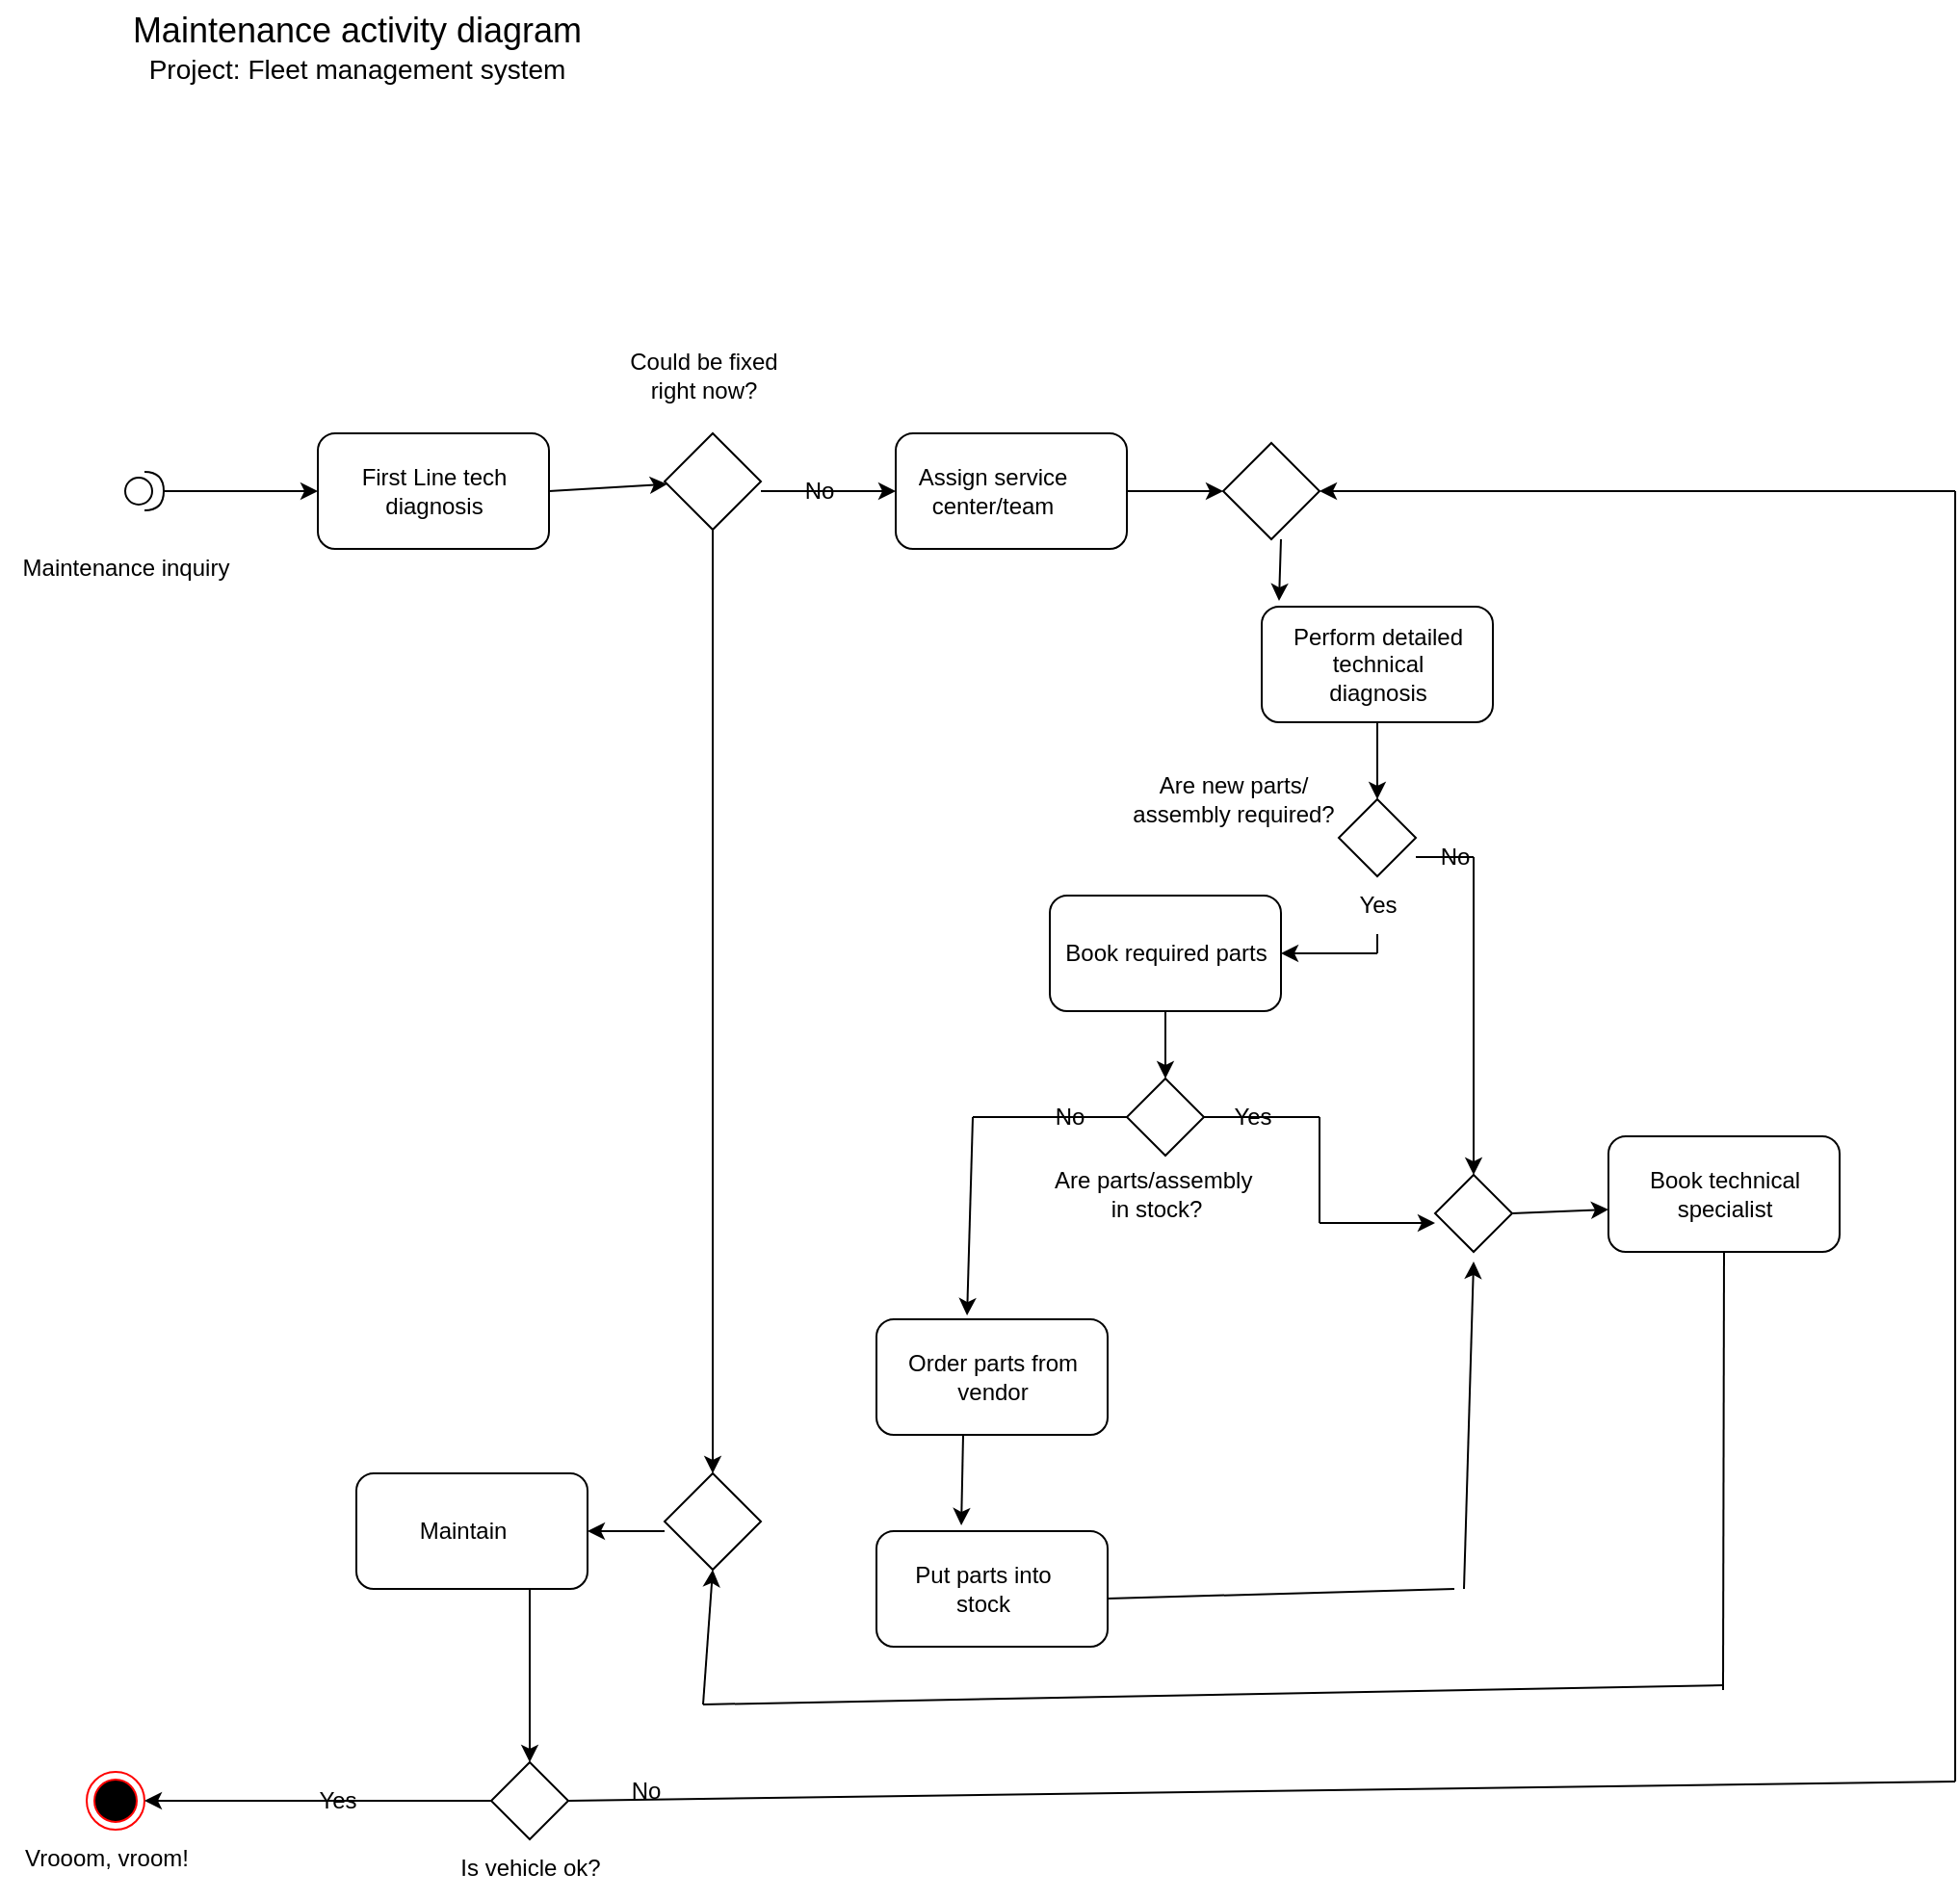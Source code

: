 <mxfile version="20.1.3" type="github">
  <diagram id="KVatFsfOx954qEapuVoB" name="Page-1">
    <mxGraphModel dx="1102" dy="1456" grid="1" gridSize="10" guides="1" tooltips="1" connect="1" arrows="1" fold="1" page="1" pageScale="1" pageWidth="1100" pageHeight="850" math="0" shadow="0">
      <root>
        <mxCell id="0" />
        <mxCell id="1" parent="0" />
        <mxCell id="A85PYch1o4Z-2x9sGvwN-1" value="" style="ellipse;html=1;shape=endState;fillColor=#000000;strokeColor=#ff0000;" vertex="1" parent="1">
          <mxGeometry x="80" y="765" width="30" height="30" as="geometry" />
        </mxCell>
        <mxCell id="A85PYch1o4Z-2x9sGvwN-2" value="" style="shape=providedRequiredInterface;html=1;verticalLabelPosition=bottom;sketch=0;" vertex="1" parent="1">
          <mxGeometry x="100" y="90" width="20" height="20" as="geometry" />
        </mxCell>
        <mxCell id="A85PYch1o4Z-2x9sGvwN-3" value="" style="endArrow=classic;html=1;rounded=0;" edge="1" parent="1">
          <mxGeometry width="50" height="50" relative="1" as="geometry">
            <mxPoint x="120" y="100" as="sourcePoint" />
            <mxPoint x="200" y="100" as="targetPoint" />
          </mxGeometry>
        </mxCell>
        <mxCell id="A85PYch1o4Z-2x9sGvwN-4" value="" style="rounded=1;whiteSpace=wrap;html=1;" vertex="1" parent="1">
          <mxGeometry x="200" y="70" width="120" height="60" as="geometry" />
        </mxCell>
        <mxCell id="A85PYch1o4Z-2x9sGvwN-5" value="First Line tech&lt;br&gt;diagnosis" style="text;html=1;resizable=0;autosize=1;align=center;verticalAlign=middle;points=[];fillColor=none;strokeColor=none;rounded=0;" vertex="1" parent="1">
          <mxGeometry x="210" y="80" width="100" height="40" as="geometry" />
        </mxCell>
        <mxCell id="A85PYch1o4Z-2x9sGvwN-8" value="" style="endArrow=classic;html=1;rounded=0;" edge="1" parent="1" target="A85PYch1o4Z-2x9sGvwN-9">
          <mxGeometry width="50" height="50" relative="1" as="geometry">
            <mxPoint x="320" y="100" as="sourcePoint" />
            <mxPoint x="390" y="100" as="targetPoint" />
          </mxGeometry>
        </mxCell>
        <mxCell id="A85PYch1o4Z-2x9sGvwN-9" value="" style="rhombus;whiteSpace=wrap;html=1;" vertex="1" parent="1">
          <mxGeometry x="380" y="70" width="50" height="50" as="geometry" />
        </mxCell>
        <mxCell id="A85PYch1o4Z-2x9sGvwN-10" value="Could be fixed&lt;br&gt;right now?" style="text;html=1;resizable=0;autosize=1;align=center;verticalAlign=middle;points=[];fillColor=none;strokeColor=none;rounded=0;" vertex="1" parent="1">
          <mxGeometry x="350" y="20" width="100" height="40" as="geometry" />
        </mxCell>
        <mxCell id="A85PYch1o4Z-2x9sGvwN-11" value="" style="endArrow=classic;html=1;rounded=0;" edge="1" parent="1">
          <mxGeometry width="50" height="50" relative="1" as="geometry">
            <mxPoint x="430" y="100" as="sourcePoint" />
            <mxPoint x="500" y="100" as="targetPoint" />
          </mxGeometry>
        </mxCell>
        <mxCell id="A85PYch1o4Z-2x9sGvwN-12" value="No" style="text;html=1;resizable=0;autosize=1;align=center;verticalAlign=middle;points=[];fillColor=none;strokeColor=none;rounded=0;" vertex="1" parent="1">
          <mxGeometry x="440" y="85" width="40" height="30" as="geometry" />
        </mxCell>
        <mxCell id="A85PYch1o4Z-2x9sGvwN-13" value="" style="rounded=1;whiteSpace=wrap;html=1;" vertex="1" parent="1">
          <mxGeometry x="500" y="70" width="120" height="60" as="geometry" />
        </mxCell>
        <mxCell id="A85PYch1o4Z-2x9sGvwN-14" value="Assign service&lt;br&gt;center/team" style="text;html=1;resizable=0;autosize=1;align=center;verticalAlign=middle;points=[];fillColor=none;strokeColor=none;rounded=0;" vertex="1" parent="1">
          <mxGeometry x="500" y="80" width="100" height="40" as="geometry" />
        </mxCell>
        <mxCell id="A85PYch1o4Z-2x9sGvwN-16" value="" style="endArrow=classic;html=1;rounded=0;" edge="1" parent="1" target="A85PYch1o4Z-2x9sGvwN-17">
          <mxGeometry width="50" height="50" relative="1" as="geometry">
            <mxPoint x="620" y="100" as="sourcePoint" />
            <mxPoint x="680" y="100" as="targetPoint" />
          </mxGeometry>
        </mxCell>
        <mxCell id="A85PYch1o4Z-2x9sGvwN-17" value="" style="rhombus;whiteSpace=wrap;html=1;" vertex="1" parent="1">
          <mxGeometry x="670" y="75" width="50" height="50" as="geometry" />
        </mxCell>
        <mxCell id="A85PYch1o4Z-2x9sGvwN-19" value="" style="endArrow=classic;html=1;rounded=0;entryX=1;entryY=0.5;entryDx=0;entryDy=0;" edge="1" parent="1" target="A85PYch1o4Z-2x9sGvwN-17">
          <mxGeometry width="50" height="50" relative="1" as="geometry">
            <mxPoint x="780" y="100" as="sourcePoint" />
            <mxPoint x="830" y="50" as="targetPoint" />
          </mxGeometry>
        </mxCell>
        <mxCell id="A85PYch1o4Z-2x9sGvwN-20" value="" style="endArrow=none;html=1;rounded=0;" edge="1" parent="1">
          <mxGeometry width="50" height="50" relative="1" as="geometry">
            <mxPoint x="780" y="100" as="sourcePoint" />
            <mxPoint x="1050" y="100" as="targetPoint" />
          </mxGeometry>
        </mxCell>
        <mxCell id="A85PYch1o4Z-2x9sGvwN-21" value="" style="endArrow=none;html=1;rounded=0;" edge="1" parent="1">
          <mxGeometry width="50" height="50" relative="1" as="geometry">
            <mxPoint x="1050" y="770" as="sourcePoint" />
            <mxPoint x="1050" y="100" as="targetPoint" />
          </mxGeometry>
        </mxCell>
        <mxCell id="A85PYch1o4Z-2x9sGvwN-22" value="" style="endArrow=none;html=1;rounded=0;" edge="1" parent="1">
          <mxGeometry width="50" height="50" relative="1" as="geometry">
            <mxPoint x="330" y="780" as="sourcePoint" />
            <mxPoint x="1050" y="770" as="targetPoint" />
          </mxGeometry>
        </mxCell>
        <mxCell id="A85PYch1o4Z-2x9sGvwN-23" value="No" style="text;html=1;resizable=0;autosize=1;align=center;verticalAlign=middle;points=[];fillColor=none;strokeColor=none;rounded=0;" vertex="1" parent="1">
          <mxGeometry x="350" y="760" width="40" height="30" as="geometry" />
        </mxCell>
        <mxCell id="A85PYch1o4Z-2x9sGvwN-24" value="" style="rhombus;whiteSpace=wrap;html=1;" vertex="1" parent="1">
          <mxGeometry x="290" y="760" width="40" height="40" as="geometry" />
        </mxCell>
        <mxCell id="A85PYch1o4Z-2x9sGvwN-26" value="" style="endArrow=classic;html=1;rounded=0;entryX=1;entryY=0.5;entryDx=0;entryDy=0;" edge="1" parent="1" target="A85PYch1o4Z-2x9sGvwN-1">
          <mxGeometry width="50" height="50" relative="1" as="geometry">
            <mxPoint x="290" y="780" as="sourcePoint" />
            <mxPoint x="340" y="730" as="targetPoint" />
          </mxGeometry>
        </mxCell>
        <mxCell id="A85PYch1o4Z-2x9sGvwN-27" value="Yes" style="text;html=1;resizable=0;autosize=1;align=center;verticalAlign=middle;points=[];fillColor=none;strokeColor=none;rounded=0;" vertex="1" parent="1">
          <mxGeometry x="190" y="765" width="40" height="30" as="geometry" />
        </mxCell>
        <mxCell id="A85PYch1o4Z-2x9sGvwN-28" value="" style="endArrow=classic;html=1;rounded=0;exitX=0.5;exitY=1;exitDx=0;exitDy=0;" edge="1" parent="1" source="A85PYch1o4Z-2x9sGvwN-9" target="A85PYch1o4Z-2x9sGvwN-29">
          <mxGeometry width="50" height="50" relative="1" as="geometry">
            <mxPoint x="420" y="170" as="sourcePoint" />
            <mxPoint x="405" y="641" as="targetPoint" />
          </mxGeometry>
        </mxCell>
        <mxCell id="A85PYch1o4Z-2x9sGvwN-29" value="" style="rhombus;whiteSpace=wrap;html=1;" vertex="1" parent="1">
          <mxGeometry x="380" y="610" width="50" height="50" as="geometry" />
        </mxCell>
        <mxCell id="A85PYch1o4Z-2x9sGvwN-30" value="" style="rounded=1;whiteSpace=wrap;html=1;" vertex="1" parent="1">
          <mxGeometry x="220" y="610" width="120" height="60" as="geometry" />
        </mxCell>
        <mxCell id="A85PYch1o4Z-2x9sGvwN-31" value="" style="endArrow=classic;html=1;rounded=0;entryX=0.5;entryY=0;entryDx=0;entryDy=0;" edge="1" parent="1" target="A85PYch1o4Z-2x9sGvwN-24">
          <mxGeometry width="50" height="50" relative="1" as="geometry">
            <mxPoint x="310" y="670" as="sourcePoint" />
            <mxPoint x="360" y="620" as="targetPoint" />
          </mxGeometry>
        </mxCell>
        <mxCell id="A85PYch1o4Z-2x9sGvwN-32" value="" style="endArrow=classic;html=1;rounded=0;entryX=1;entryY=0.5;entryDx=0;entryDy=0;" edge="1" parent="1" target="A85PYch1o4Z-2x9sGvwN-30">
          <mxGeometry width="50" height="50" relative="1" as="geometry">
            <mxPoint x="380" y="640" as="sourcePoint" />
            <mxPoint x="420" y="610" as="targetPoint" />
          </mxGeometry>
        </mxCell>
        <mxCell id="A85PYch1o4Z-2x9sGvwN-33" value="Maintain" style="text;html=1;resizable=0;autosize=1;align=center;verticalAlign=middle;points=[];fillColor=none;strokeColor=none;rounded=0;" vertex="1" parent="1">
          <mxGeometry x="240" y="625" width="70" height="30" as="geometry" />
        </mxCell>
        <mxCell id="A85PYch1o4Z-2x9sGvwN-34" value="Maintenance inquiry" style="text;html=1;resizable=0;autosize=1;align=center;verticalAlign=middle;points=[];fillColor=none;strokeColor=none;rounded=0;" vertex="1" parent="1">
          <mxGeometry x="35" y="125" width="130" height="30" as="geometry" />
        </mxCell>
        <mxCell id="A85PYch1o4Z-2x9sGvwN-35" value="" style="rounded=1;whiteSpace=wrap;html=1;" vertex="1" parent="1">
          <mxGeometry x="690" y="160" width="120" height="60" as="geometry" />
        </mxCell>
        <mxCell id="A85PYch1o4Z-2x9sGvwN-36" value="" style="rhombus;whiteSpace=wrap;html=1;" vertex="1" parent="1">
          <mxGeometry x="730" y="260" width="40" height="40" as="geometry" />
        </mxCell>
        <mxCell id="A85PYch1o4Z-2x9sGvwN-37" value="" style="rounded=1;whiteSpace=wrap;html=1;" vertex="1" parent="1">
          <mxGeometry x="580" y="310" width="120" height="60" as="geometry" />
        </mxCell>
        <mxCell id="A85PYch1o4Z-2x9sGvwN-38" value="" style="rhombus;whiteSpace=wrap;html=1;" vertex="1" parent="1">
          <mxGeometry x="620" y="405" width="40" height="40" as="geometry" />
        </mxCell>
        <mxCell id="A85PYch1o4Z-2x9sGvwN-39" value="" style="rhombus;whiteSpace=wrap;html=1;" vertex="1" parent="1">
          <mxGeometry x="780" y="455" width="40" height="40" as="geometry" />
        </mxCell>
        <mxCell id="A85PYch1o4Z-2x9sGvwN-40" value="" style="rounded=1;whiteSpace=wrap;html=1;" vertex="1" parent="1">
          <mxGeometry x="870" y="435" width="120" height="60" as="geometry" />
        </mxCell>
        <mxCell id="A85PYch1o4Z-2x9sGvwN-41" value="" style="rounded=1;whiteSpace=wrap;html=1;" vertex="1" parent="1">
          <mxGeometry x="490" y="530" width="120" height="60" as="geometry" />
        </mxCell>
        <mxCell id="A85PYch1o4Z-2x9sGvwN-42" value="" style="rounded=1;whiteSpace=wrap;html=1;" vertex="1" parent="1">
          <mxGeometry x="490" y="640" width="120" height="60" as="geometry" />
        </mxCell>
        <mxCell id="A85PYch1o4Z-2x9sGvwN-44" value="" style="endArrow=classic;html=1;rounded=0;entryX=0.075;entryY=-0.05;entryDx=0;entryDy=0;entryPerimeter=0;" edge="1" parent="1" target="A85PYch1o4Z-2x9sGvwN-35">
          <mxGeometry width="50" height="50" relative="1" as="geometry">
            <mxPoint x="700" y="125" as="sourcePoint" />
            <mxPoint x="750" y="75" as="targetPoint" />
          </mxGeometry>
        </mxCell>
        <mxCell id="A85PYch1o4Z-2x9sGvwN-46" value="" style="endArrow=classic;html=1;rounded=0;entryX=0.5;entryY=0;entryDx=0;entryDy=0;" edge="1" parent="1" target="A85PYch1o4Z-2x9sGvwN-36">
          <mxGeometry width="50" height="50" relative="1" as="geometry">
            <mxPoint x="750" y="220" as="sourcePoint" />
            <mxPoint x="800" y="170" as="targetPoint" />
          </mxGeometry>
        </mxCell>
        <mxCell id="A85PYch1o4Z-2x9sGvwN-48" value="" style="endArrow=none;html=1;rounded=0;" edge="1" parent="1">
          <mxGeometry width="50" height="50" relative="1" as="geometry">
            <mxPoint x="770" y="290" as="sourcePoint" />
            <mxPoint x="800" y="290" as="targetPoint" />
          </mxGeometry>
        </mxCell>
        <mxCell id="A85PYch1o4Z-2x9sGvwN-49" value="" style="endArrow=classic;html=1;rounded=0;entryX=0.5;entryY=0;entryDx=0;entryDy=0;" edge="1" parent="1" target="A85PYch1o4Z-2x9sGvwN-39">
          <mxGeometry width="50" height="50" relative="1" as="geometry">
            <mxPoint x="800" y="290" as="sourcePoint" />
            <mxPoint x="850" y="240" as="targetPoint" />
          </mxGeometry>
        </mxCell>
        <mxCell id="A85PYch1o4Z-2x9sGvwN-50" value="No" style="text;html=1;resizable=0;autosize=1;align=center;verticalAlign=middle;points=[];fillColor=none;strokeColor=none;rounded=0;" vertex="1" parent="1">
          <mxGeometry x="770" y="275" width="40" height="30" as="geometry" />
        </mxCell>
        <mxCell id="A85PYch1o4Z-2x9sGvwN-51" value="" style="endArrow=none;html=1;rounded=0;startArrow=none;" edge="1" parent="1" source="A85PYch1o4Z-2x9sGvwN-52">
          <mxGeometry width="50" height="50" relative="1" as="geometry">
            <mxPoint x="750" y="340" as="sourcePoint" />
            <mxPoint x="750" y="300" as="targetPoint" />
          </mxGeometry>
        </mxCell>
        <mxCell id="A85PYch1o4Z-2x9sGvwN-52" value="Yes" style="text;html=1;resizable=0;autosize=1;align=center;verticalAlign=middle;points=[];fillColor=none;strokeColor=none;rounded=0;" vertex="1" parent="1">
          <mxGeometry x="730" y="300" width="40" height="30" as="geometry" />
        </mxCell>
        <mxCell id="A85PYch1o4Z-2x9sGvwN-53" value="" style="endArrow=none;html=1;rounded=0;" edge="1" parent="1" target="A85PYch1o4Z-2x9sGvwN-52">
          <mxGeometry width="50" height="50" relative="1" as="geometry">
            <mxPoint x="750" y="340" as="sourcePoint" />
            <mxPoint x="750" y="300" as="targetPoint" />
          </mxGeometry>
        </mxCell>
        <mxCell id="A85PYch1o4Z-2x9sGvwN-54" value="" style="endArrow=classic;html=1;rounded=0;entryX=1;entryY=0.5;entryDx=0;entryDy=0;" edge="1" parent="1" target="A85PYch1o4Z-2x9sGvwN-37">
          <mxGeometry width="50" height="50" relative="1" as="geometry">
            <mxPoint x="750" y="340" as="sourcePoint" />
            <mxPoint x="800" y="290" as="targetPoint" />
          </mxGeometry>
        </mxCell>
        <mxCell id="A85PYch1o4Z-2x9sGvwN-55" value="" style="endArrow=classic;html=1;rounded=0;entryX=0.5;entryY=0;entryDx=0;entryDy=0;" edge="1" parent="1" target="A85PYch1o4Z-2x9sGvwN-38">
          <mxGeometry width="50" height="50" relative="1" as="geometry">
            <mxPoint x="640" y="370" as="sourcePoint" />
            <mxPoint x="690" y="320" as="targetPoint" />
          </mxGeometry>
        </mxCell>
        <mxCell id="A85PYch1o4Z-2x9sGvwN-56" value="" style="endArrow=none;html=1;rounded=0;" edge="1" parent="1">
          <mxGeometry width="50" height="50" relative="1" as="geometry">
            <mxPoint x="620" y="425" as="sourcePoint" />
            <mxPoint x="540" y="425" as="targetPoint" />
          </mxGeometry>
        </mxCell>
        <mxCell id="A85PYch1o4Z-2x9sGvwN-57" value="" style="endArrow=classic;html=1;rounded=0;entryX=0.392;entryY=-0.033;entryDx=0;entryDy=0;entryPerimeter=0;" edge="1" parent="1" target="A85PYch1o4Z-2x9sGvwN-41">
          <mxGeometry width="50" height="50" relative="1" as="geometry">
            <mxPoint x="540" y="425" as="sourcePoint" />
            <mxPoint x="590" y="375" as="targetPoint" />
          </mxGeometry>
        </mxCell>
        <mxCell id="A85PYch1o4Z-2x9sGvwN-58" value="" style="endArrow=classic;html=1;rounded=0;entryX=0;entryY=0.633;entryDx=0;entryDy=0;entryPerimeter=0;" edge="1" parent="1" target="A85PYch1o4Z-2x9sGvwN-40">
          <mxGeometry width="50" height="50" relative="1" as="geometry">
            <mxPoint x="820" y="475" as="sourcePoint" />
            <mxPoint x="870" y="425" as="targetPoint" />
          </mxGeometry>
        </mxCell>
        <mxCell id="A85PYch1o4Z-2x9sGvwN-59" value="" style="endArrow=classic;html=1;rounded=0;entryX=0.367;entryY=-0.05;entryDx=0;entryDy=0;entryPerimeter=0;" edge="1" parent="1" target="A85PYch1o4Z-2x9sGvwN-42">
          <mxGeometry width="50" height="50" relative="1" as="geometry">
            <mxPoint x="535" y="590" as="sourcePoint" />
            <mxPoint x="585" y="540" as="targetPoint" />
          </mxGeometry>
        </mxCell>
        <mxCell id="A85PYch1o4Z-2x9sGvwN-60" value="" style="endArrow=none;html=1;rounded=0;exitX=0.5;exitY=1;exitDx=0;exitDy=0;" edge="1" parent="1" source="A85PYch1o4Z-2x9sGvwN-40">
          <mxGeometry width="50" height="50" relative="1" as="geometry">
            <mxPoint x="929.5" y="557.5" as="sourcePoint" />
            <mxPoint x="929.5" y="722.5" as="targetPoint" />
          </mxGeometry>
        </mxCell>
        <mxCell id="A85PYch1o4Z-2x9sGvwN-62" value="" style="endArrow=none;html=1;rounded=0;" edge="1" parent="1">
          <mxGeometry width="50" height="50" relative="1" as="geometry">
            <mxPoint x="660" y="425" as="sourcePoint" />
            <mxPoint x="720" y="425" as="targetPoint" />
          </mxGeometry>
        </mxCell>
        <mxCell id="A85PYch1o4Z-2x9sGvwN-63" value="" style="endArrow=none;html=1;rounded=0;" edge="1" parent="1">
          <mxGeometry width="50" height="50" relative="1" as="geometry">
            <mxPoint x="720" y="425" as="sourcePoint" />
            <mxPoint x="720" y="480" as="targetPoint" />
          </mxGeometry>
        </mxCell>
        <mxCell id="A85PYch1o4Z-2x9sGvwN-64" value="" style="endArrow=classic;html=1;rounded=0;entryX=0;entryY=0.625;entryDx=0;entryDy=0;entryPerimeter=0;" edge="1" parent="1" target="A85PYch1o4Z-2x9sGvwN-39">
          <mxGeometry width="50" height="50" relative="1" as="geometry">
            <mxPoint x="720" y="480" as="sourcePoint" />
            <mxPoint x="770" y="430" as="targetPoint" />
          </mxGeometry>
        </mxCell>
        <mxCell id="A85PYch1o4Z-2x9sGvwN-65" value="" style="endArrow=none;html=1;rounded=0;" edge="1" parent="1">
          <mxGeometry width="50" height="50" relative="1" as="geometry">
            <mxPoint x="610" y="675" as="sourcePoint" />
            <mxPoint x="790" y="670" as="targetPoint" />
          </mxGeometry>
        </mxCell>
        <mxCell id="A85PYch1o4Z-2x9sGvwN-66" value="" style="endArrow=classic;html=1;rounded=0;" edge="1" parent="1">
          <mxGeometry width="50" height="50" relative="1" as="geometry">
            <mxPoint x="795" y="670" as="sourcePoint" />
            <mxPoint x="800" y="500" as="targetPoint" />
          </mxGeometry>
        </mxCell>
        <mxCell id="A85PYch1o4Z-2x9sGvwN-67" value="" style="endArrow=none;html=1;rounded=0;" edge="1" parent="1">
          <mxGeometry width="50" height="50" relative="1" as="geometry">
            <mxPoint x="400" y="730" as="sourcePoint" />
            <mxPoint x="930" y="720" as="targetPoint" />
          </mxGeometry>
        </mxCell>
        <mxCell id="A85PYch1o4Z-2x9sGvwN-68" value="" style="endArrow=classic;html=1;rounded=0;entryX=0.5;entryY=1;entryDx=0;entryDy=0;" edge="1" parent="1" target="A85PYch1o4Z-2x9sGvwN-29">
          <mxGeometry width="50" height="50" relative="1" as="geometry">
            <mxPoint x="400" y="730" as="sourcePoint" />
            <mxPoint x="460" y="680" as="targetPoint" />
          </mxGeometry>
        </mxCell>
        <mxCell id="A85PYch1o4Z-2x9sGvwN-69" value="Perform detailed&lt;br&gt;technical&lt;br&gt;diagnosis" style="text;html=1;resizable=0;autosize=1;align=center;verticalAlign=middle;points=[];fillColor=none;strokeColor=none;rounded=0;" vertex="1" parent="1">
          <mxGeometry x="695" y="160" width="110" height="60" as="geometry" />
        </mxCell>
        <mxCell id="A85PYch1o4Z-2x9sGvwN-70" value="Are new parts/&lt;br&gt;assembly required?" style="text;html=1;resizable=0;autosize=1;align=center;verticalAlign=middle;points=[];fillColor=none;strokeColor=none;rounded=0;" vertex="1" parent="1">
          <mxGeometry x="610" y="240" width="130" height="40" as="geometry" />
        </mxCell>
        <mxCell id="A85PYch1o4Z-2x9sGvwN-71" value="Book required parts" style="text;html=1;resizable=0;autosize=1;align=center;verticalAlign=middle;points=[];fillColor=none;strokeColor=none;rounded=0;" vertex="1" parent="1">
          <mxGeometry x="575" y="325" width="130" height="30" as="geometry" />
        </mxCell>
        <mxCell id="A85PYch1o4Z-2x9sGvwN-72" value="Book technical&lt;br&gt;specialist" style="text;html=1;resizable=0;autosize=1;align=center;verticalAlign=middle;points=[];fillColor=none;strokeColor=none;rounded=0;" vertex="1" parent="1">
          <mxGeometry x="880" y="445" width="100" height="40" as="geometry" />
        </mxCell>
        <mxCell id="A85PYch1o4Z-2x9sGvwN-73" value="Order parts from&lt;br&gt;vendor" style="text;html=1;resizable=0;autosize=1;align=center;verticalAlign=middle;points=[];fillColor=none;strokeColor=none;rounded=0;" vertex="1" parent="1">
          <mxGeometry x="495" y="540" width="110" height="40" as="geometry" />
        </mxCell>
        <mxCell id="A85PYch1o4Z-2x9sGvwN-74" value="Are parts/assembly&amp;nbsp;&lt;br&gt;in stock?" style="text;html=1;resizable=0;autosize=1;align=center;verticalAlign=middle;points=[];fillColor=none;strokeColor=none;rounded=0;" vertex="1" parent="1">
          <mxGeometry x="570" y="445" width="130" height="40" as="geometry" />
        </mxCell>
        <mxCell id="A85PYch1o4Z-2x9sGvwN-75" value="Yes" style="text;html=1;resizable=0;autosize=1;align=center;verticalAlign=middle;points=[];fillColor=none;strokeColor=none;rounded=0;" vertex="1" parent="1">
          <mxGeometry x="665" y="410" width="40" height="30" as="geometry" />
        </mxCell>
        <mxCell id="A85PYch1o4Z-2x9sGvwN-76" value="No" style="text;html=1;resizable=0;autosize=1;align=center;verticalAlign=middle;points=[];fillColor=none;strokeColor=none;rounded=0;" vertex="1" parent="1">
          <mxGeometry x="570" y="410" width="40" height="30" as="geometry" />
        </mxCell>
        <mxCell id="A85PYch1o4Z-2x9sGvwN-77" value="Put parts into&lt;br&gt;stock" style="text;html=1;resizable=0;autosize=1;align=center;verticalAlign=middle;points=[];fillColor=none;strokeColor=none;rounded=0;" vertex="1" parent="1">
          <mxGeometry x="500" y="650" width="90" height="40" as="geometry" />
        </mxCell>
        <mxCell id="A85PYch1o4Z-2x9sGvwN-78" value="Is vehicle ok?" style="text;html=1;resizable=0;autosize=1;align=center;verticalAlign=middle;points=[];fillColor=none;strokeColor=none;rounded=0;" vertex="1" parent="1">
          <mxGeometry x="260" y="800" width="100" height="30" as="geometry" />
        </mxCell>
        <mxCell id="A85PYch1o4Z-2x9sGvwN-79" value="Vrooom, vroom!" style="text;html=1;resizable=0;autosize=1;align=center;verticalAlign=middle;points=[];fillColor=none;strokeColor=none;rounded=0;" vertex="1" parent="1">
          <mxGeometry x="35" y="795" width="110" height="30" as="geometry" />
        </mxCell>
        <mxCell id="A85PYch1o4Z-2x9sGvwN-81" value="&lt;font style=&quot;font-size: 18px;&quot;&gt;Maintenance activity diagram&lt;/font&gt;&lt;br&gt;Project: Fleet management system" style="text;html=1;align=center;verticalAlign=middle;resizable=0;points=[];autosize=1;strokeColor=none;fillColor=none;fontSize=14;" vertex="1" parent="1">
          <mxGeometry x="90" y="-155" width="260" height="50" as="geometry" />
        </mxCell>
      </root>
    </mxGraphModel>
  </diagram>
</mxfile>
